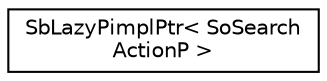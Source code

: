 digraph "Graphical Class Hierarchy"
{
 // LATEX_PDF_SIZE
  edge [fontname="Helvetica",fontsize="10",labelfontname="Helvetica",labelfontsize="10"];
  node [fontname="Helvetica",fontsize="10",shape=record];
  rankdir="LR";
  Node0 [label="SbLazyPimplPtr\< SoSearch\lActionP \>",height=0.2,width=0.4,color="black", fillcolor="white", style="filled",URL="$classSbLazyPimplPtr.html",tooltip=" "];
}
